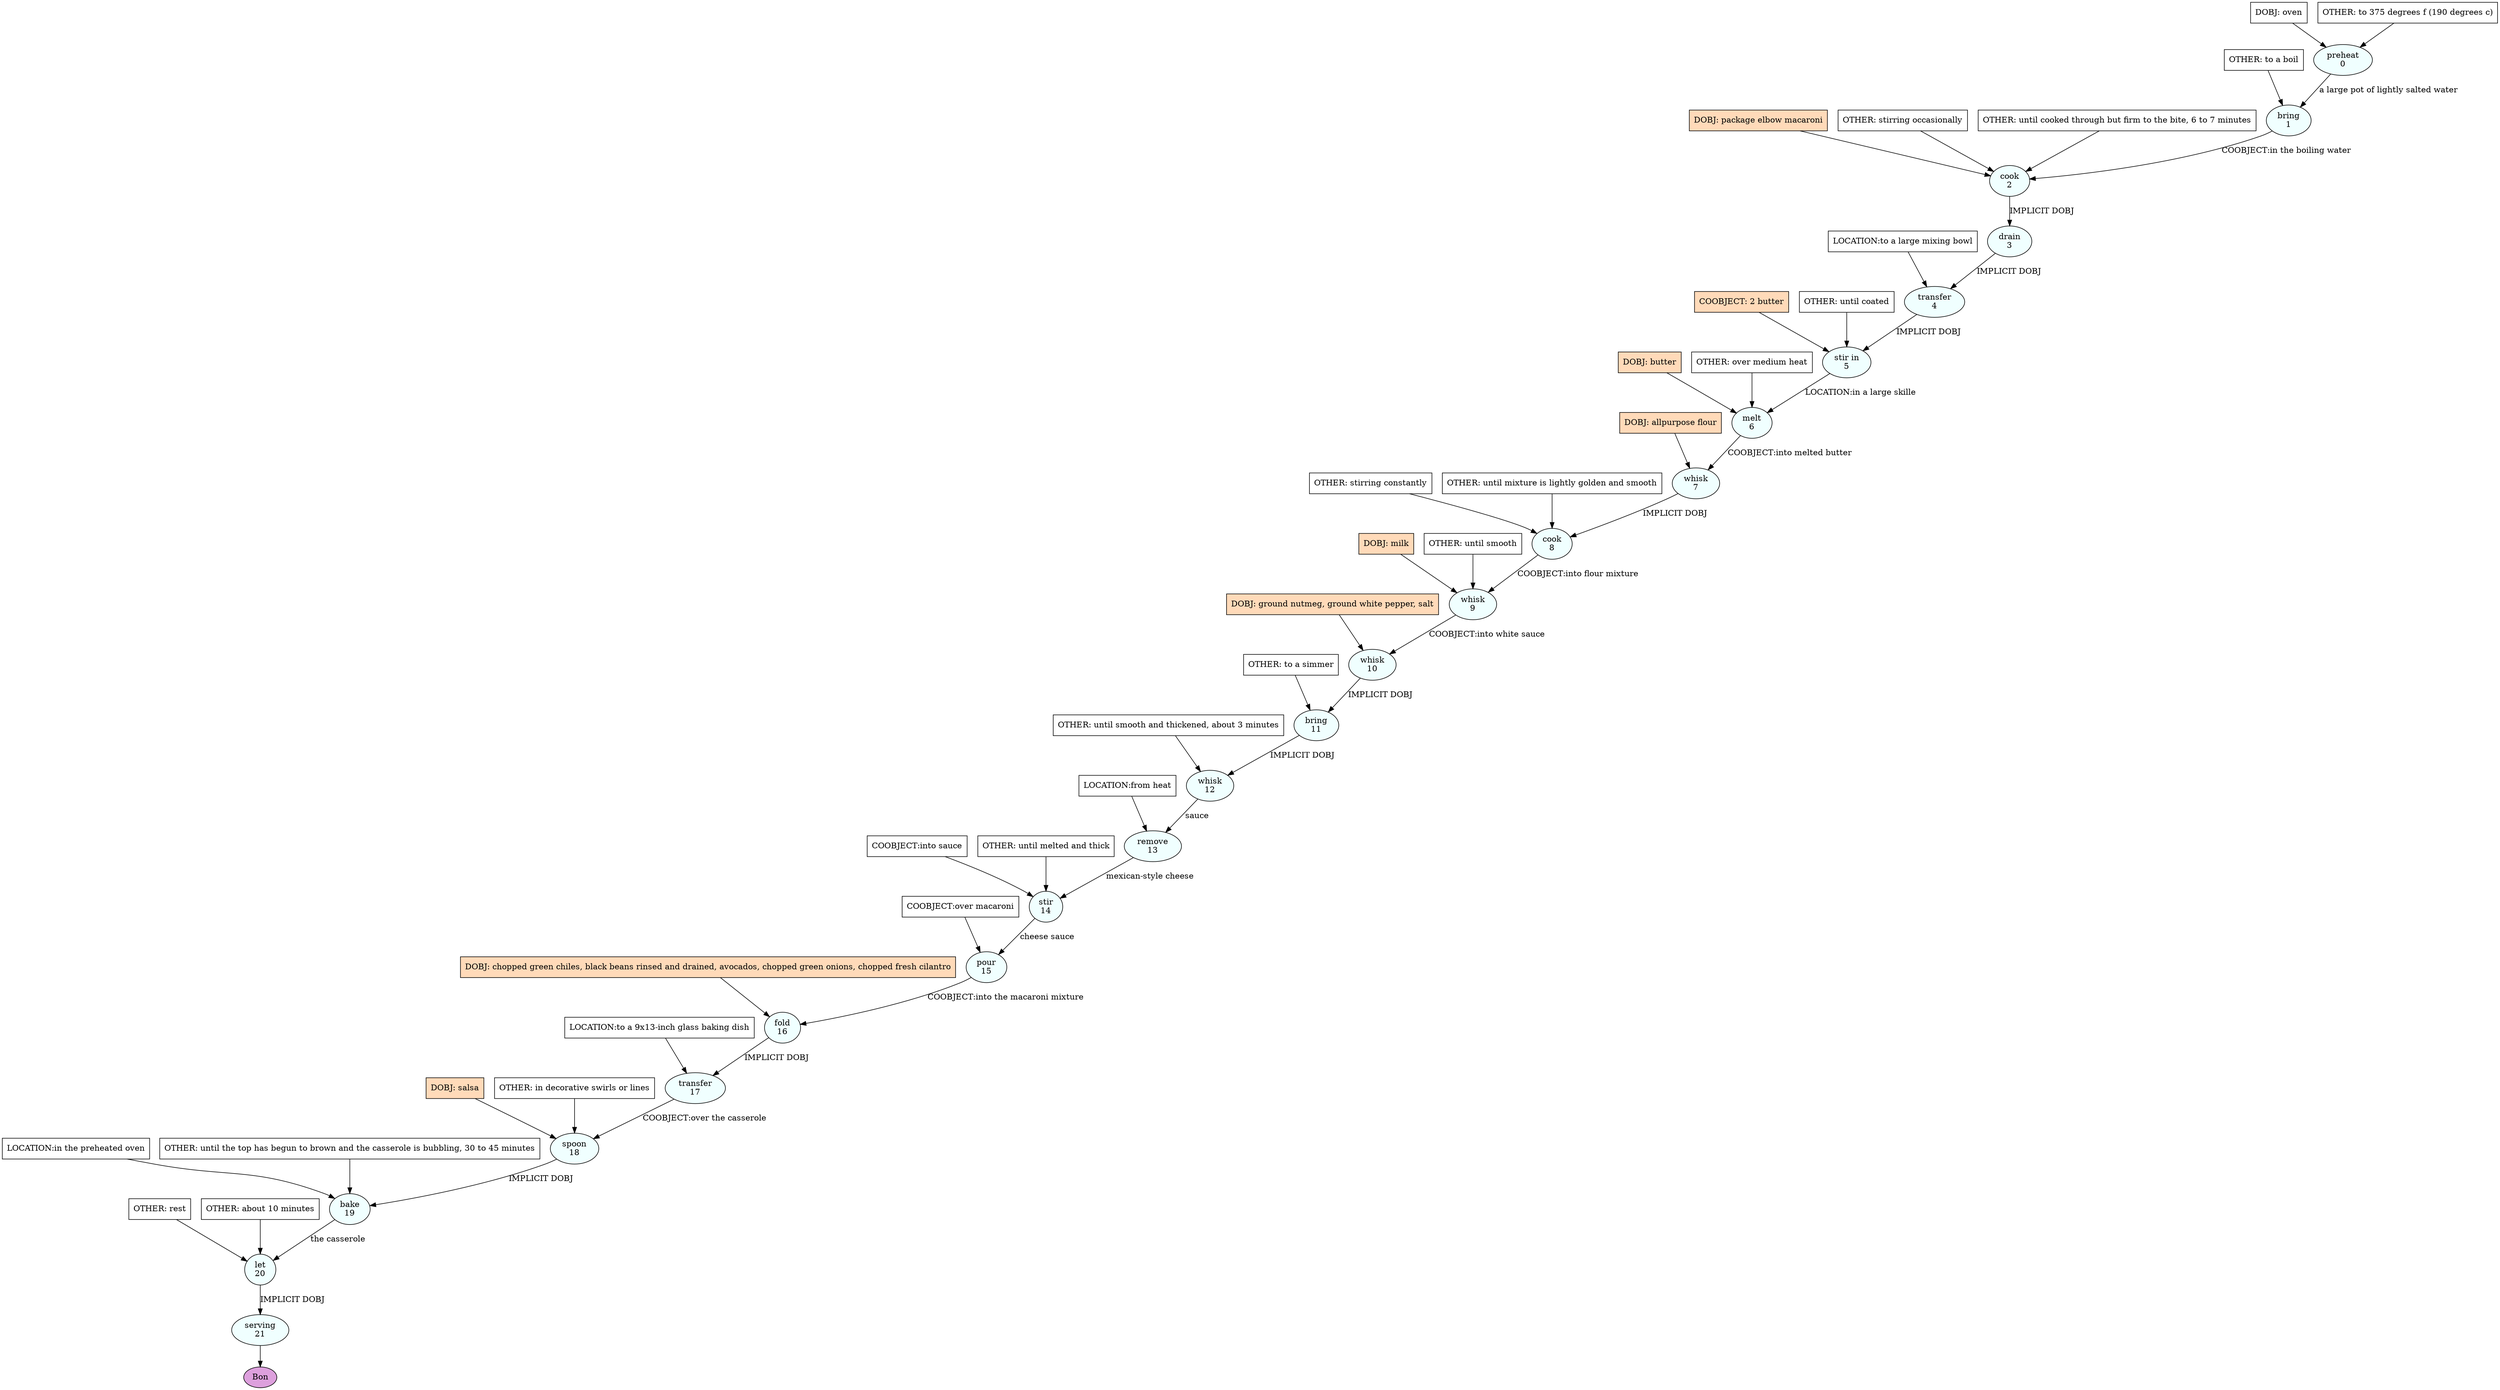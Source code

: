 digraph recipe {
E0[label="preheat
0", shape=oval, style=filled, fillcolor=azure]
E1[label="bring
1", shape=oval, style=filled, fillcolor=azure]
E2[label="cook
2", shape=oval, style=filled, fillcolor=azure]
E3[label="drain
3", shape=oval, style=filled, fillcolor=azure]
E4[label="transfer
4", shape=oval, style=filled, fillcolor=azure]
E5[label="stir in
5", shape=oval, style=filled, fillcolor=azure]
E6[label="melt
6", shape=oval, style=filled, fillcolor=azure]
E7[label="whisk
7", shape=oval, style=filled, fillcolor=azure]
E8[label="cook
8", shape=oval, style=filled, fillcolor=azure]
E9[label="whisk
9", shape=oval, style=filled, fillcolor=azure]
E10[label="whisk
10", shape=oval, style=filled, fillcolor=azure]
E11[label="bring
11", shape=oval, style=filled, fillcolor=azure]
E12[label="whisk
12", shape=oval, style=filled, fillcolor=azure]
E13[label="remove
13", shape=oval, style=filled, fillcolor=azure]
E14[label="stir
14", shape=oval, style=filled, fillcolor=azure]
E15[label="pour
15", shape=oval, style=filled, fillcolor=azure]
E16[label="fold
16", shape=oval, style=filled, fillcolor=azure]
E17[label="transfer
17", shape=oval, style=filled, fillcolor=azure]
E18[label="spoon
18", shape=oval, style=filled, fillcolor=azure]
E19[label="bake
19", shape=oval, style=filled, fillcolor=azure]
E20[label="let
20", shape=oval, style=filled, fillcolor=azure]
E21[label="serving
21", shape=oval, style=filled, fillcolor=azure]
D0[label="DOBJ: oven", shape=box, style=filled, fillcolor=white]
D0 -> E0
O0_0[label="OTHER: to 375 degrees f (190 degrees c)", shape=box, style=filled, fillcolor=white]
O0_0 -> E0
E0 -> E1 [label="a large pot of lightly salted water"]
O1_0_0[label="OTHER: to a boil", shape=box, style=filled, fillcolor=white]
O1_0_0 -> E1
D2_ing[label="DOBJ: package elbow macaroni", shape=box, style=filled, fillcolor=peachpuff]
D2_ing -> E2
E1 -> E2 [label="COOBJECT:in the boiling water"]
O2_0_0[label="OTHER: stirring occasionally", shape=box, style=filled, fillcolor=white]
O2_0_0 -> E2
O2_1_0[label="OTHER: until cooked through but firm to the bite, 6 to 7 minutes", shape=box, style=filled, fillcolor=white]
O2_1_0 -> E2
E2 -> E3 [label="IMPLICIT DOBJ"]
E3 -> E4 [label="IMPLICIT DOBJ"]
P4_0_0[label="LOCATION:to a large mixing bowl", shape=box, style=filled, fillcolor=white]
P4_0_0 -> E4
E4 -> E5 [label="IMPLICIT DOBJ"]
P5_0_ing[label="COOBJECT: 2 butter", shape=box, style=filled, fillcolor=peachpuff]
P5_0_ing -> E5
O5_0_0[label="OTHER: until coated", shape=box, style=filled, fillcolor=white]
O5_0_0 -> E5
D6_ing[label="DOBJ: butter", shape=box, style=filled, fillcolor=peachpuff]
D6_ing -> E6
E5 -> E6 [label="LOCATION:in a large skille"]
O6_0_0[label="OTHER: over medium heat", shape=box, style=filled, fillcolor=white]
O6_0_0 -> E6
D7_ing[label="DOBJ: allpurpose flour", shape=box, style=filled, fillcolor=peachpuff]
D7_ing -> E7
E6 -> E7 [label="COOBJECT:into melted butter"]
E7 -> E8 [label="IMPLICIT DOBJ"]
O8_0_0[label="OTHER: stirring constantly", shape=box, style=filled, fillcolor=white]
O8_0_0 -> E8
O8_1_0[label="OTHER: until mixture is lightly golden and smooth", shape=box, style=filled, fillcolor=white]
O8_1_0 -> E8
D9_ing[label="DOBJ: milk", shape=box, style=filled, fillcolor=peachpuff]
D9_ing -> E9
E8 -> E9 [label="COOBJECT:into flour mixture"]
O9_0_0[label="OTHER: until smooth", shape=box, style=filled, fillcolor=white]
O9_0_0 -> E9
D10_ing[label="DOBJ: ground nutmeg, ground white pepper, salt", shape=box, style=filled, fillcolor=peachpuff]
D10_ing -> E10
E9 -> E10 [label="COOBJECT:into white sauce"]
E10 -> E11 [label="IMPLICIT DOBJ"]
O11_0_0[label="OTHER: to a simmer", shape=box, style=filled, fillcolor=white]
O11_0_0 -> E11
E11 -> E12 [label="IMPLICIT DOBJ"]
O12_0_0[label="OTHER: until smooth and thickened, about 3 minutes", shape=box, style=filled, fillcolor=white]
O12_0_0 -> E12
E12 -> E13 [label="sauce"]
P13_0_0[label="LOCATION:from heat", shape=box, style=filled, fillcolor=white]
P13_0_0 -> E13
E13 -> E14 [label="mexican-style cheese"]
P14_0_0[label="COOBJECT:into sauce", shape=box, style=filled, fillcolor=white]
P14_0_0 -> E14
O14_0_0[label="OTHER: until melted and thick", shape=box, style=filled, fillcolor=white]
O14_0_0 -> E14
E14 -> E15 [label="cheese sauce"]
P15_0_0[label="COOBJECT:over macaroni", shape=box, style=filled, fillcolor=white]
P15_0_0 -> E15
D16_ing[label="DOBJ: chopped green chiles, black beans rinsed and drained, avocados, chopped green onions, chopped fresh cilantro", shape=box, style=filled, fillcolor=peachpuff]
D16_ing -> E16
E15 -> E16 [label="COOBJECT:into the macaroni mixture"]
E16 -> E17 [label="IMPLICIT DOBJ"]
P17_0_0[label="LOCATION:to a 9x13-inch glass baking dish", shape=box, style=filled, fillcolor=white]
P17_0_0 -> E17
D18_ing[label="DOBJ: salsa", shape=box, style=filled, fillcolor=peachpuff]
D18_ing -> E18
E17 -> E18 [label="COOBJECT:over the casserole"]
O18_0_0[label="OTHER: in decorative swirls or lines", shape=box, style=filled, fillcolor=white]
O18_0_0 -> E18
E18 -> E19 [label="IMPLICIT DOBJ"]
P19_0_0[label="LOCATION:in the preheated oven", shape=box, style=filled, fillcolor=white]
P19_0_0 -> E19
O19_0_0[label="OTHER: until the top has begun to brown and the casserole is bubbling, 30 to 45 minutes", shape=box, style=filled, fillcolor=white]
O19_0_0 -> E19
E19 -> E20 [label="the casserole"]
O20_0_0[label="OTHER: rest", shape=box, style=filled, fillcolor=white]
O20_0_0 -> E20
O20_1_0[label="OTHER: about 10 minutes", shape=box, style=filled, fillcolor=white]
O20_1_0 -> E20
E20 -> E21 [label="IMPLICIT DOBJ"]
EOR[label="Bon", shape=oval, style=filled, fillcolor=plum]
E21 -> EOR
}
